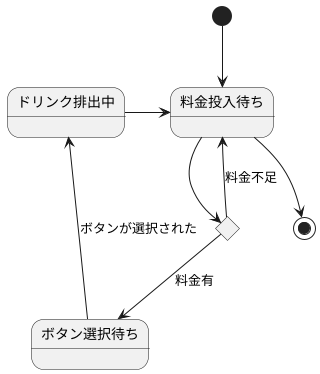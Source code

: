 @startuml 演習６－４
[*] --> 料金投入待ち
state c <<choice>>
料金投入待ち --> c
c --> 料金投入待ち :料金不足
c --> ボタン選択待ち :料金有
ボタン選択待ち --> ドリンク排出中 :ボタンが選択された
ドリンク排出中 -right-> 料金投入待ち
料金投入待ち --> [*]
@enduml